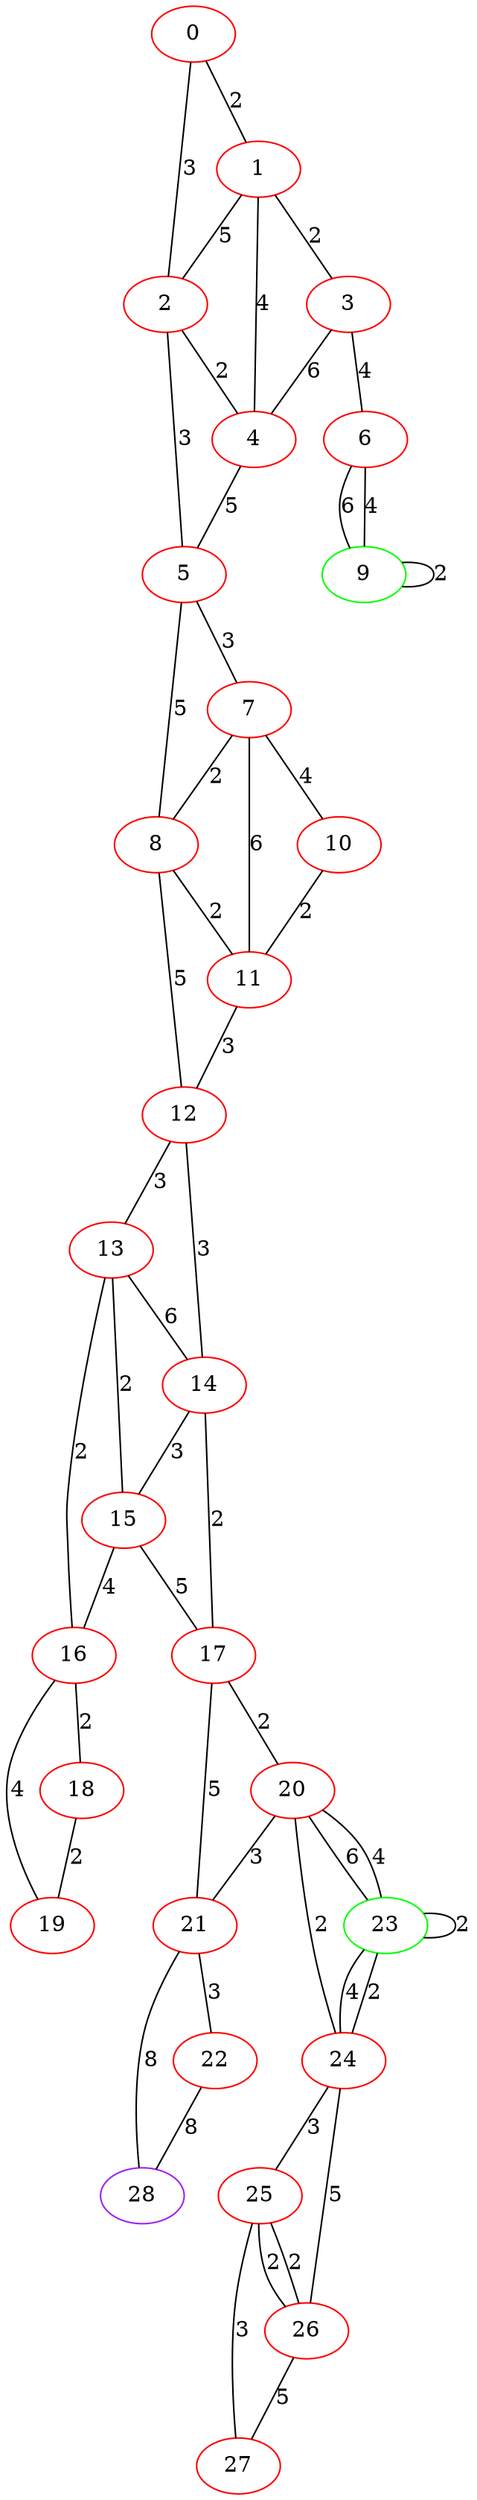 graph "" {
0 [color=red, weight=1];
1 [color=red, weight=1];
2 [color=red, weight=1];
3 [color=red, weight=1];
4 [color=red, weight=1];
5 [color=red, weight=1];
6 [color=red, weight=1];
7 [color=red, weight=1];
8 [color=red, weight=1];
9 [color=green, weight=2];
10 [color=red, weight=1];
11 [color=red, weight=1];
12 [color=red, weight=1];
13 [color=red, weight=1];
14 [color=red, weight=1];
15 [color=red, weight=1];
16 [color=red, weight=1];
17 [color=red, weight=1];
18 [color=red, weight=1];
19 [color=red, weight=1];
20 [color=red, weight=1];
21 [color=red, weight=1];
22 [color=red, weight=1];
23 [color=green, weight=2];
24 [color=red, weight=1];
25 [color=red, weight=1];
26 [color=red, weight=1];
27 [color=red, weight=1];
28 [color=purple, weight=4];
0 -- 1  [key=0, label=2];
0 -- 2  [key=0, label=3];
1 -- 2  [key=0, label=5];
1 -- 3  [key=0, label=2];
1 -- 4  [key=0, label=4];
2 -- 4  [key=0, label=2];
2 -- 5  [key=0, label=3];
3 -- 4  [key=0, label=6];
3 -- 6  [key=0, label=4];
4 -- 5  [key=0, label=5];
5 -- 8  [key=0, label=5];
5 -- 7  [key=0, label=3];
6 -- 9  [key=0, label=6];
6 -- 9  [key=1, label=4];
7 -- 8  [key=0, label=2];
7 -- 10  [key=0, label=4];
7 -- 11  [key=0, label=6];
8 -- 11  [key=0, label=2];
8 -- 12  [key=0, label=5];
9 -- 9  [key=0, label=2];
10 -- 11  [key=0, label=2];
11 -- 12  [key=0, label=3];
12 -- 13  [key=0, label=3];
12 -- 14  [key=0, label=3];
13 -- 16  [key=0, label=2];
13 -- 14  [key=0, label=6];
13 -- 15  [key=0, label=2];
14 -- 17  [key=0, label=2];
14 -- 15  [key=0, label=3];
15 -- 16  [key=0, label=4];
15 -- 17  [key=0, label=5];
16 -- 18  [key=0, label=2];
16 -- 19  [key=0, label=4];
17 -- 20  [key=0, label=2];
17 -- 21  [key=0, label=5];
18 -- 19  [key=0, label=2];
20 -- 24  [key=0, label=2];
20 -- 21  [key=0, label=3];
20 -- 23  [key=0, label=6];
20 -- 23  [key=1, label=4];
21 -- 22  [key=0, label=3];
21 -- 28  [key=0, label=8];
22 -- 28  [key=0, label=8];
23 -- 24  [key=0, label=4];
23 -- 24  [key=1, label=2];
23 -- 23  [key=0, label=2];
24 -- 25  [key=0, label=3];
24 -- 26  [key=0, label=5];
25 -- 26  [key=0, label=2];
25 -- 26  [key=1, label=2];
25 -- 27  [key=0, label=3];
26 -- 27  [key=0, label=5];
}
